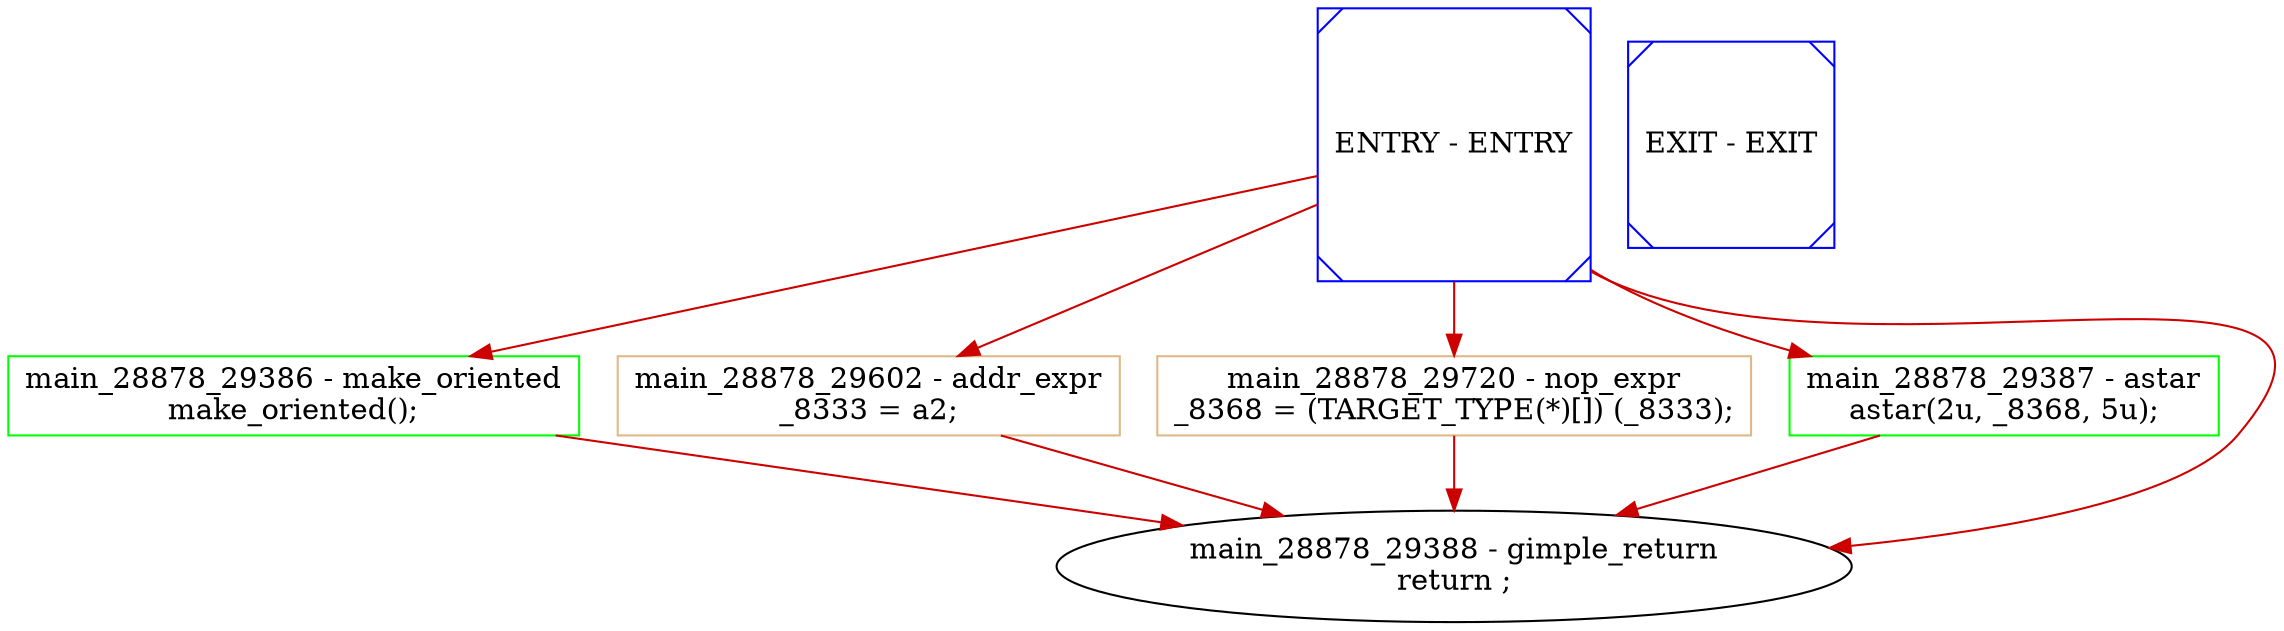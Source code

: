 digraph G {
0[color=blue,shape=Msquare,label="ENTRY - ENTRY"];
1[color=blue,shape=Msquare,label="EXIT - EXIT"];
2[color=green,shape=box,label="main_28878_29386 - make_oriented\nmake_oriented();\n"];
3[color=burlywood,shape=box,label="main_28878_29602 - addr_expr\n_8333 = a2;\n"];
4[color=burlywood,shape=box,label="main_28878_29720 - nop_expr\n_8368 = (TARGET_TYPE(*)[]) (_8333);\n"];
5[color=green,shape=box,label="main_28878_29387 - astar\nastar(2u, _8368, 5u);\n"];
6[label="main_28878_29388 - gimple_return\nreturn ;\n"];
0->2 [color=red3,label=""];
5->6 [color=red3,label=""];
0->3 [color=red3,label=""];
0->4 [color=red3,label=""];
0->5 [color=red3,label=""];
0->6 [color=red3,label=""];
2->6 [color=red3,label=""];
3->6 [color=red3,label=""];
4->6 [color=red3,label=""];
}
